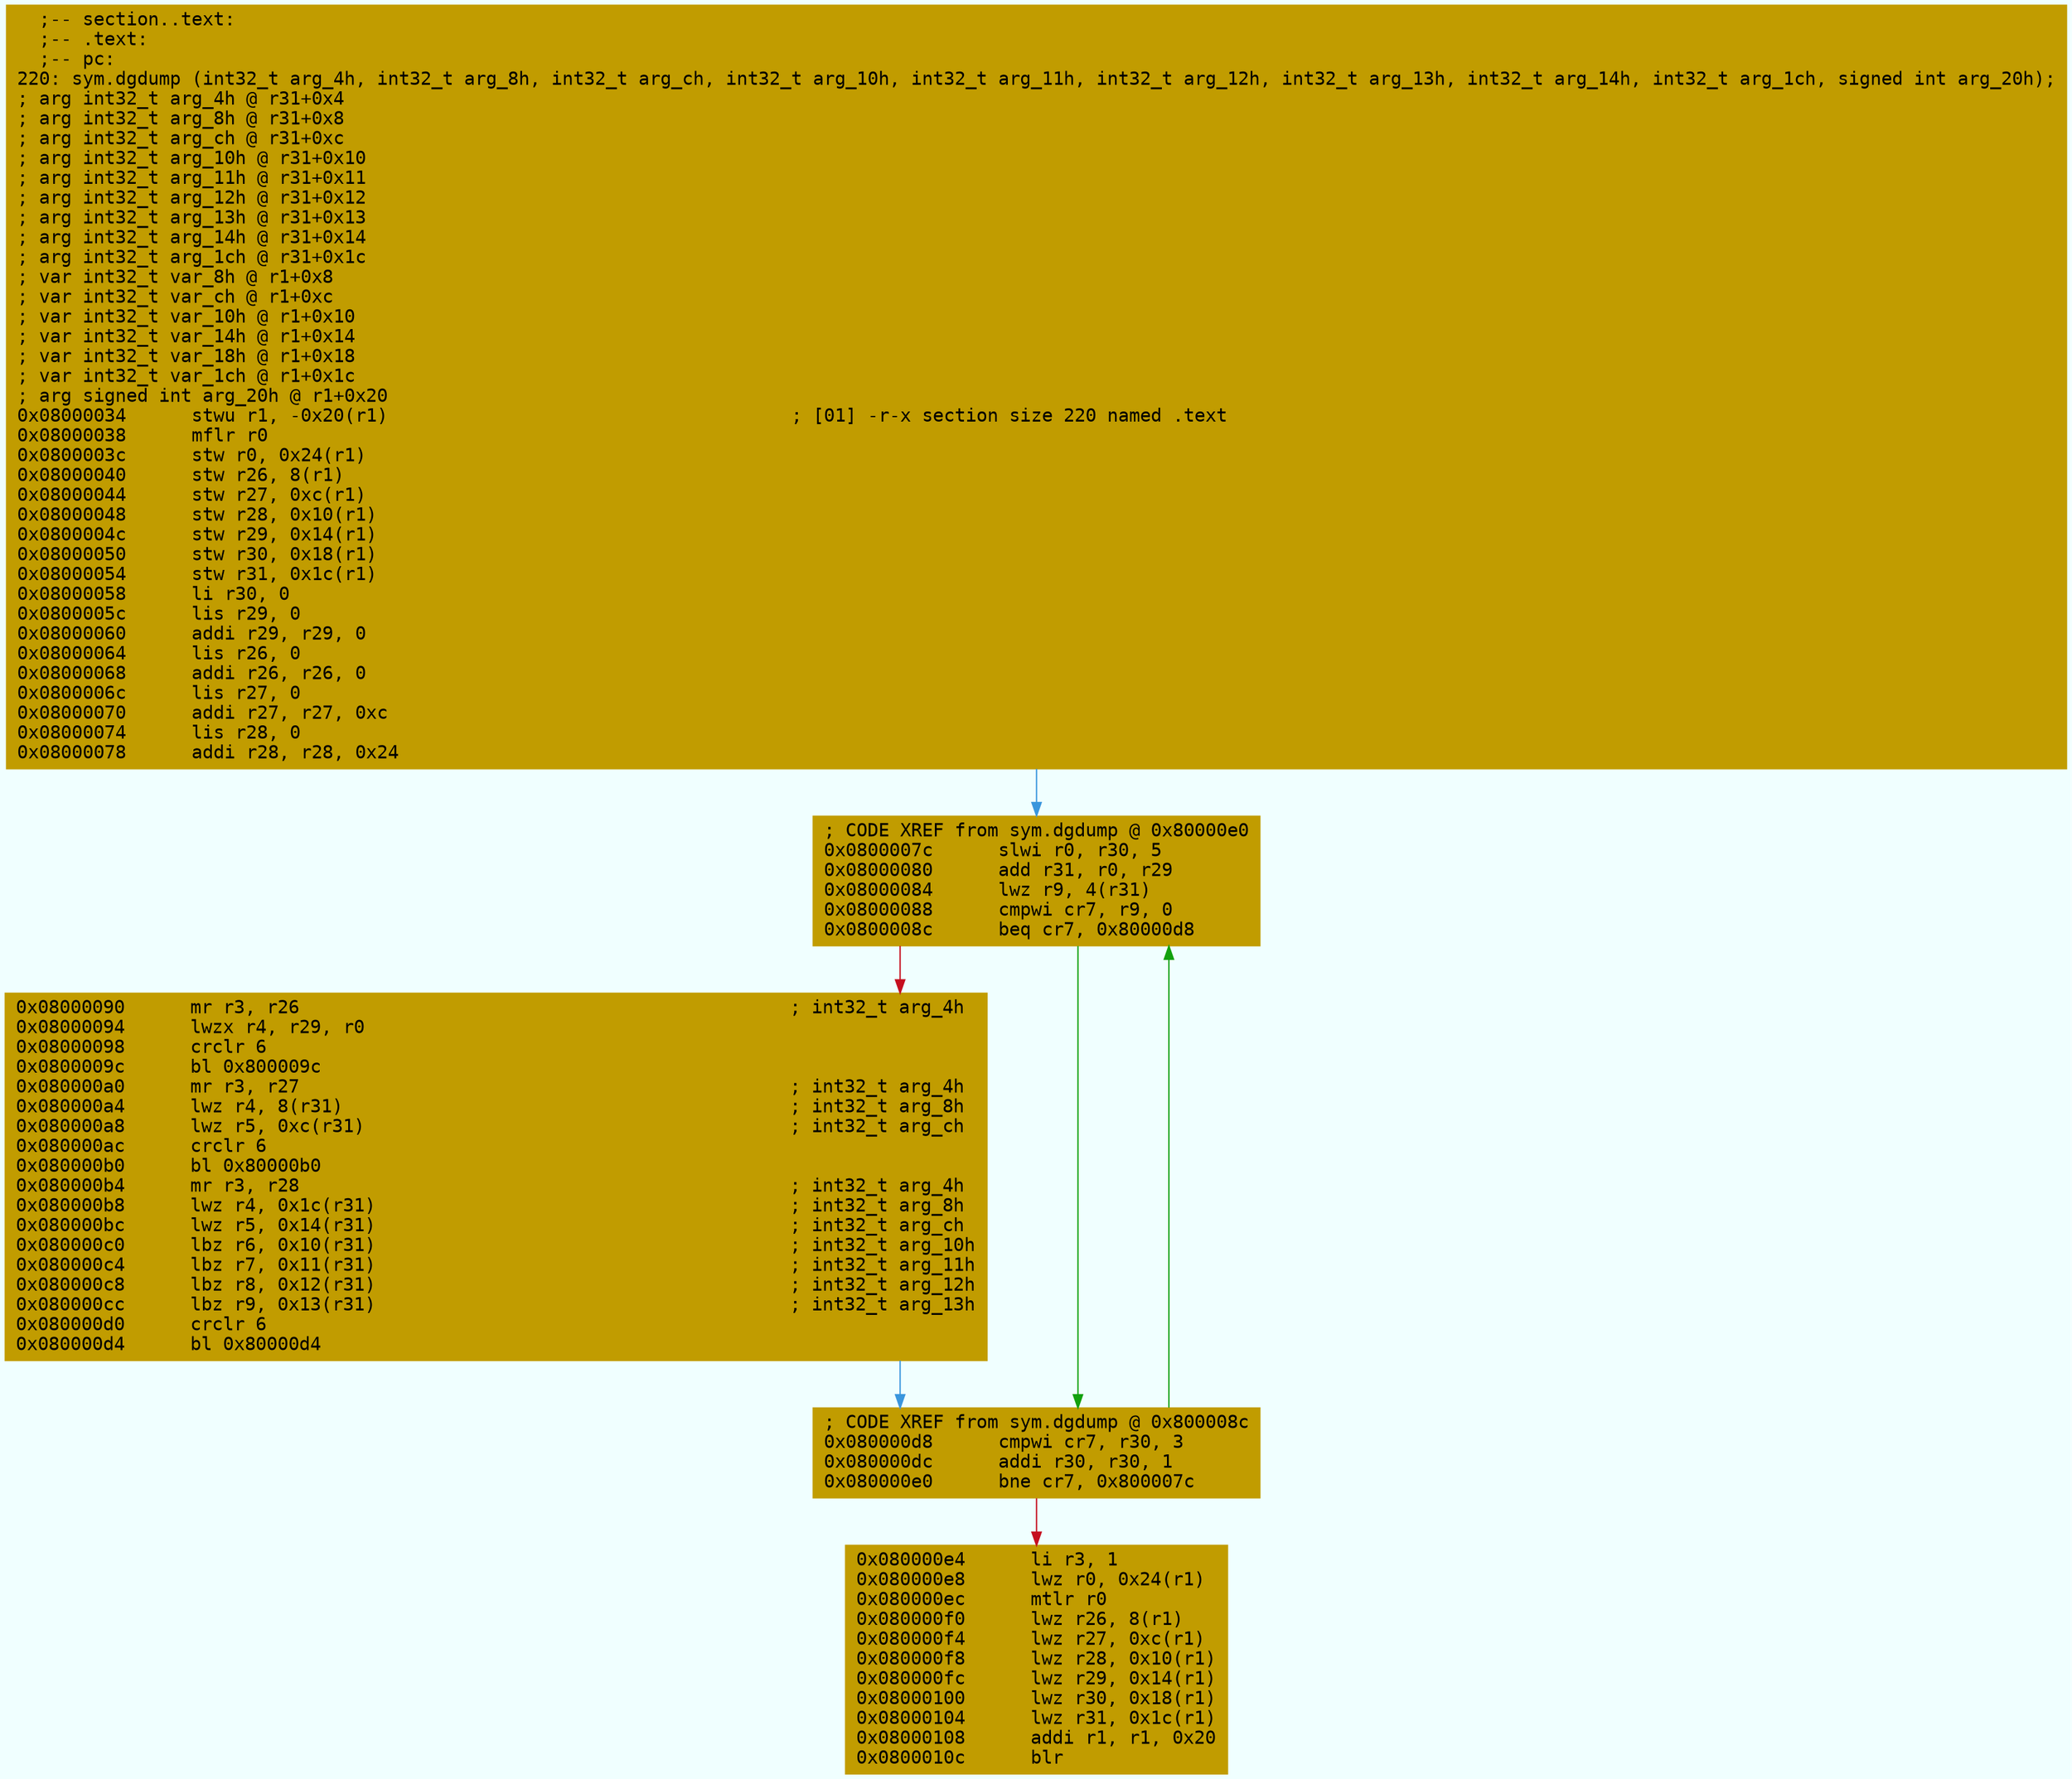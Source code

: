 digraph code {
	graph [bgcolor=azure fontsize=8 fontname="Courier" splines="ortho"];
	node [fillcolor=gray style=filled shape=box];
	edge [arrowhead="normal"];
	"0x08000034" [URL="sym.dgdump/0x08000034", fillcolor="#c19c00",color="#c19c00", fontname="Courier",label="  ;-- section..text:\l  ;-- .text:\l  ;-- pc:\l220: sym.dgdump (int32_t arg_4h, int32_t arg_8h, int32_t arg_ch, int32_t arg_10h, int32_t arg_11h, int32_t arg_12h, int32_t arg_13h, int32_t arg_14h, int32_t arg_1ch, signed int arg_20h);\l; arg int32_t arg_4h @ r31+0x4\l; arg int32_t arg_8h @ r31+0x8\l; arg int32_t arg_ch @ r31+0xc\l; arg int32_t arg_10h @ r31+0x10\l; arg int32_t arg_11h @ r31+0x11\l; arg int32_t arg_12h @ r31+0x12\l; arg int32_t arg_13h @ r31+0x13\l; arg int32_t arg_14h @ r31+0x14\l; arg int32_t arg_1ch @ r31+0x1c\l; var int32_t var_8h @ r1+0x8\l; var int32_t var_ch @ r1+0xc\l; var int32_t var_10h @ r1+0x10\l; var int32_t var_14h @ r1+0x14\l; var int32_t var_18h @ r1+0x18\l; var int32_t var_1ch @ r1+0x1c\l; arg signed int arg_20h @ r1+0x20\l0x08000034      stwu r1, -0x20(r1)                                     ; [01] -r-x section size 220 named .text\l0x08000038      mflr r0\l0x0800003c      stw r0, 0x24(r1)\l0x08000040      stw r26, 8(r1)\l0x08000044      stw r27, 0xc(r1)\l0x08000048      stw r28, 0x10(r1)\l0x0800004c      stw r29, 0x14(r1)\l0x08000050      stw r30, 0x18(r1)\l0x08000054      stw r31, 0x1c(r1)\l0x08000058      li r30, 0\l0x0800005c      lis r29, 0\l0x08000060      addi r29, r29, 0\l0x08000064      lis r26, 0\l0x08000068      addi r26, r26, 0\l0x0800006c      lis r27, 0\l0x08000070      addi r27, r27, 0xc\l0x08000074      lis r28, 0\l0x08000078      addi r28, r28, 0x24\l"]
	"0x0800007c" [URL="sym.dgdump/0x0800007c", fillcolor="#c19c00",color="#c19c00", fontname="Courier",label="; CODE XREF from sym.dgdump @ 0x80000e0\l0x0800007c      slwi r0, r30, 5\l0x08000080      add r31, r0, r29\l0x08000084      lwz r9, 4(r31)\l0x08000088      cmpwi cr7, r9, 0\l0x0800008c      beq cr7, 0x80000d8\l"]
	"0x08000090" [URL="sym.dgdump/0x08000090", fillcolor="#c19c00",color="#c19c00", fontname="Courier",label="0x08000090      mr r3, r26                                             ; int32_t arg_4h\l0x08000094      lwzx r4, r29, r0\l0x08000098      crclr 6\l0x0800009c      bl 0x800009c\l0x080000a0      mr r3, r27                                             ; int32_t arg_4h\l0x080000a4      lwz r4, 8(r31)                                         ; int32_t arg_8h\l0x080000a8      lwz r5, 0xc(r31)                                       ; int32_t arg_ch\l0x080000ac      crclr 6\l0x080000b0      bl 0x80000b0\l0x080000b4      mr r3, r28                                             ; int32_t arg_4h\l0x080000b8      lwz r4, 0x1c(r31)                                      ; int32_t arg_8h\l0x080000bc      lwz r5, 0x14(r31)                                      ; int32_t arg_ch\l0x080000c0      lbz r6, 0x10(r31)                                      ; int32_t arg_10h\l0x080000c4      lbz r7, 0x11(r31)                                      ; int32_t arg_11h\l0x080000c8      lbz r8, 0x12(r31)                                      ; int32_t arg_12h\l0x080000cc      lbz r9, 0x13(r31)                                      ; int32_t arg_13h\l0x080000d0      crclr 6\l0x080000d4      bl 0x80000d4\l"]
	"0x080000d8" [URL="sym.dgdump/0x080000d8", fillcolor="#c19c00",color="#c19c00", fontname="Courier",label="; CODE XREF from sym.dgdump @ 0x800008c\l0x080000d8      cmpwi cr7, r30, 3\l0x080000dc      addi r30, r30, 1\l0x080000e0      bne cr7, 0x800007c\l"]
	"0x080000e4" [URL="sym.dgdump/0x080000e4", fillcolor="#c19c00",color="#c19c00", fontname="Courier",label="0x080000e4      li r3, 1\l0x080000e8      lwz r0, 0x24(r1)\l0x080000ec      mtlr r0\l0x080000f0      lwz r26, 8(r1)\l0x080000f4      lwz r27, 0xc(r1)\l0x080000f8      lwz r28, 0x10(r1)\l0x080000fc      lwz r29, 0x14(r1)\l0x08000100      lwz r30, 0x18(r1)\l0x08000104      lwz r31, 0x1c(r1)\l0x08000108      addi r1, r1, 0x20\l0x0800010c      blr\l"]
        "0x08000034" -> "0x0800007c" [color="#3a96dd"];
        "0x0800007c" -> "0x080000d8" [color="#13a10e"];
        "0x0800007c" -> "0x08000090" [color="#c50f1f"];
        "0x08000090" -> "0x080000d8" [color="#3a96dd"];
        "0x080000d8" -> "0x0800007c" [color="#13a10e"];
        "0x080000d8" -> "0x080000e4" [color="#c50f1f"];
}
